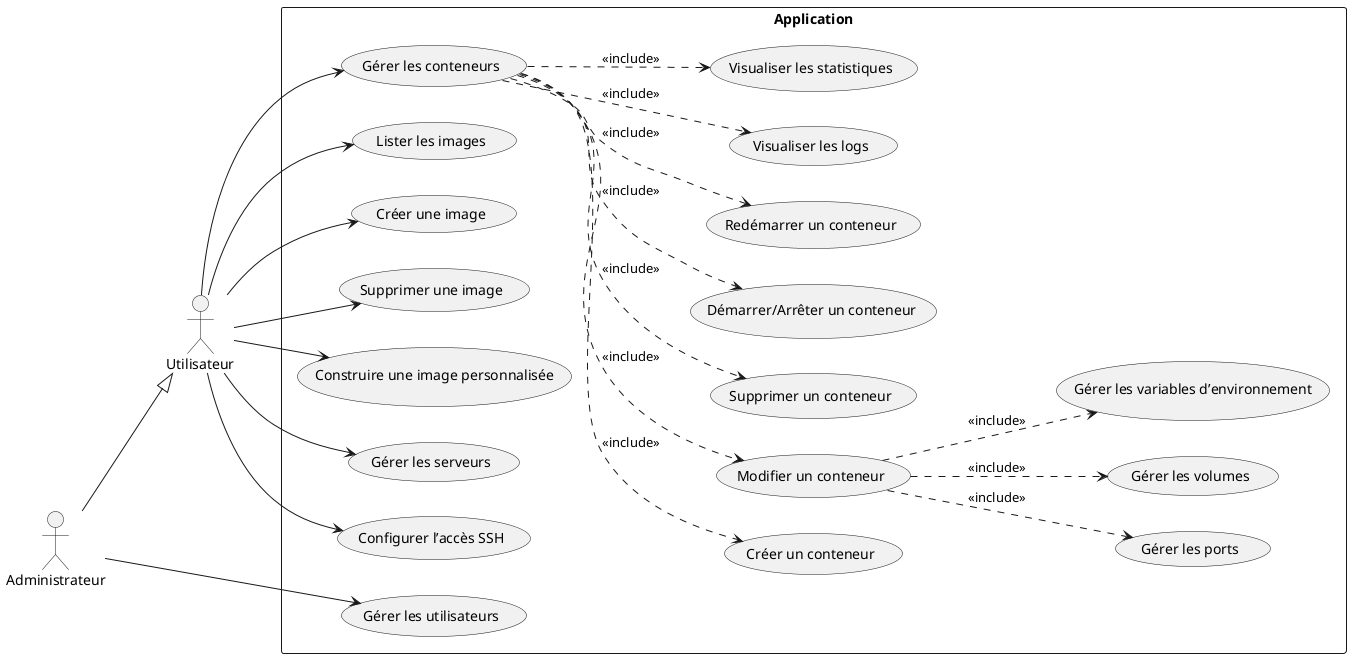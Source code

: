 @startuml
left to right direction
skinparam packageStyle rectangle

actor Utilisateur as User
actor Administrateur as Admin
Admin --|> User

rectangle "Application" {
  ' Gestion des Conteneurs
  usecase "Gérer les conteneurs" as UC1
  usecase "Créer un conteneur" as UC2
  usecase "Modifier un conteneur" as UC3
  usecase "Supprimer un conteneur" as UC4
  usecase "Démarrer/Arrêter un conteneur" as UC5
  usecase "Redémarrer un conteneur" as UC6
  usecase "Visualiser les logs" as UC7
  usecase "Visualiser les statistiques" as UC8

  ' Configuration des Conteneurs
  usecase "Gérer les ports" as UC9
  usecase "Gérer les volumes" as UC10
  usecase "Gérer les variables d’environnement" as UC11

  ' Gestion des Images
  usecase "Lister les images" as UC14
  usecase "Créer une image" as UC15
  usecase "Supprimer une image" as UC16
  usecase "Construire une image personnalisée" as UC17

  ' Gestion des Serveurs
  usecase "Gérer les serveurs" as UC21
  usecase "Configurer l’accès SSH" as UC22

  ' Gestion des Utilisateurs (admin only)
  usecase "Gérer les utilisateurs" as UC23

  ' Relations entre cas d'utilisation
  UC1 ..> UC2  : <<include>>
  UC1 ..> UC3  : <<include>>
  UC1 ..> UC4  : <<include>>
  UC1 ..> UC5  : <<include>>
  UC1 ..> UC6  : <<include>>
  UC1 ..> UC7  : <<include>>
  UC1 ..> UC8  : <<include>>
  UC3 ..> UC9  : <<include>>
  UC3 ..> UC10 : <<include>>
  UC3 ..> UC11 : <<include>>
}

' Relations avec les acteurs
User --> UC1
User --> UC14
User --> UC15
User --> UC16
User --> UC17
User --> UC21
User --> UC22

Admin --> UC23
@enduml
